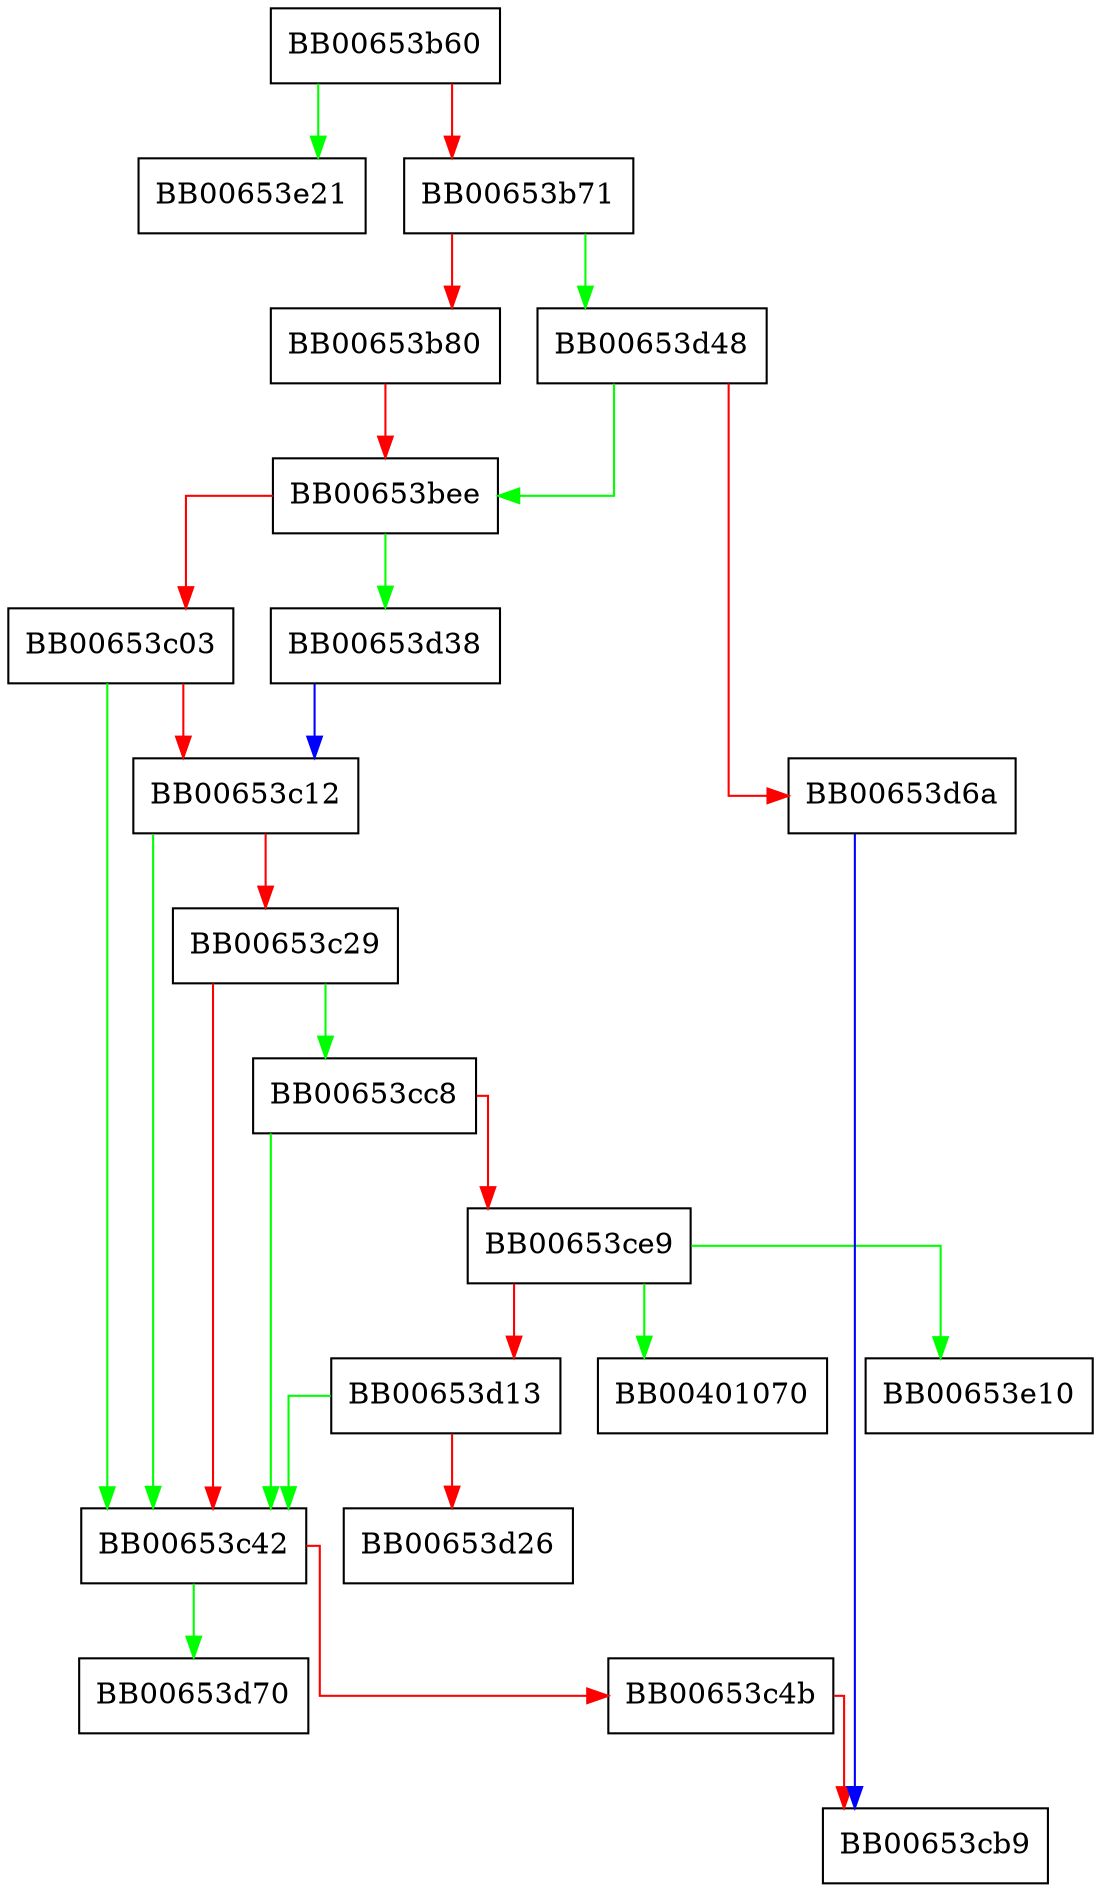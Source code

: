 digraph TS_REQ_to_TS_VERIFY_CTX {
  node [shape="box"];
  graph [splines=ortho];
  BB00653b60 -> BB00653e21 [color="green"];
  BB00653b60 -> BB00653b71 [color="red"];
  BB00653b71 -> BB00653d48 [color="green"];
  BB00653b71 -> BB00653b80 [color="red"];
  BB00653b80 -> BB00653bee [color="red"];
  BB00653bee -> BB00653d38 [color="green"];
  BB00653bee -> BB00653c03 [color="red"];
  BB00653c03 -> BB00653c42 [color="green"];
  BB00653c03 -> BB00653c12 [color="red"];
  BB00653c12 -> BB00653c42 [color="green"];
  BB00653c12 -> BB00653c29 [color="red"];
  BB00653c29 -> BB00653cc8 [color="green"];
  BB00653c29 -> BB00653c42 [color="red"];
  BB00653c42 -> BB00653d70 [color="green"];
  BB00653c42 -> BB00653c4b [color="red"];
  BB00653c4b -> BB00653cb9 [color="red"];
  BB00653cc8 -> BB00653c42 [color="green"];
  BB00653cc8 -> BB00653ce9 [color="red"];
  BB00653ce9 -> BB00401070 [color="green"];
  BB00653ce9 -> BB00653e10 [color="green"];
  BB00653ce9 -> BB00653d13 [color="red"];
  BB00653d13 -> BB00653c42 [color="green"];
  BB00653d13 -> BB00653d26 [color="red"];
  BB00653d38 -> BB00653c12 [color="blue"];
  BB00653d48 -> BB00653bee [color="green"];
  BB00653d48 -> BB00653d6a [color="red"];
  BB00653d6a -> BB00653cb9 [color="blue"];
}
